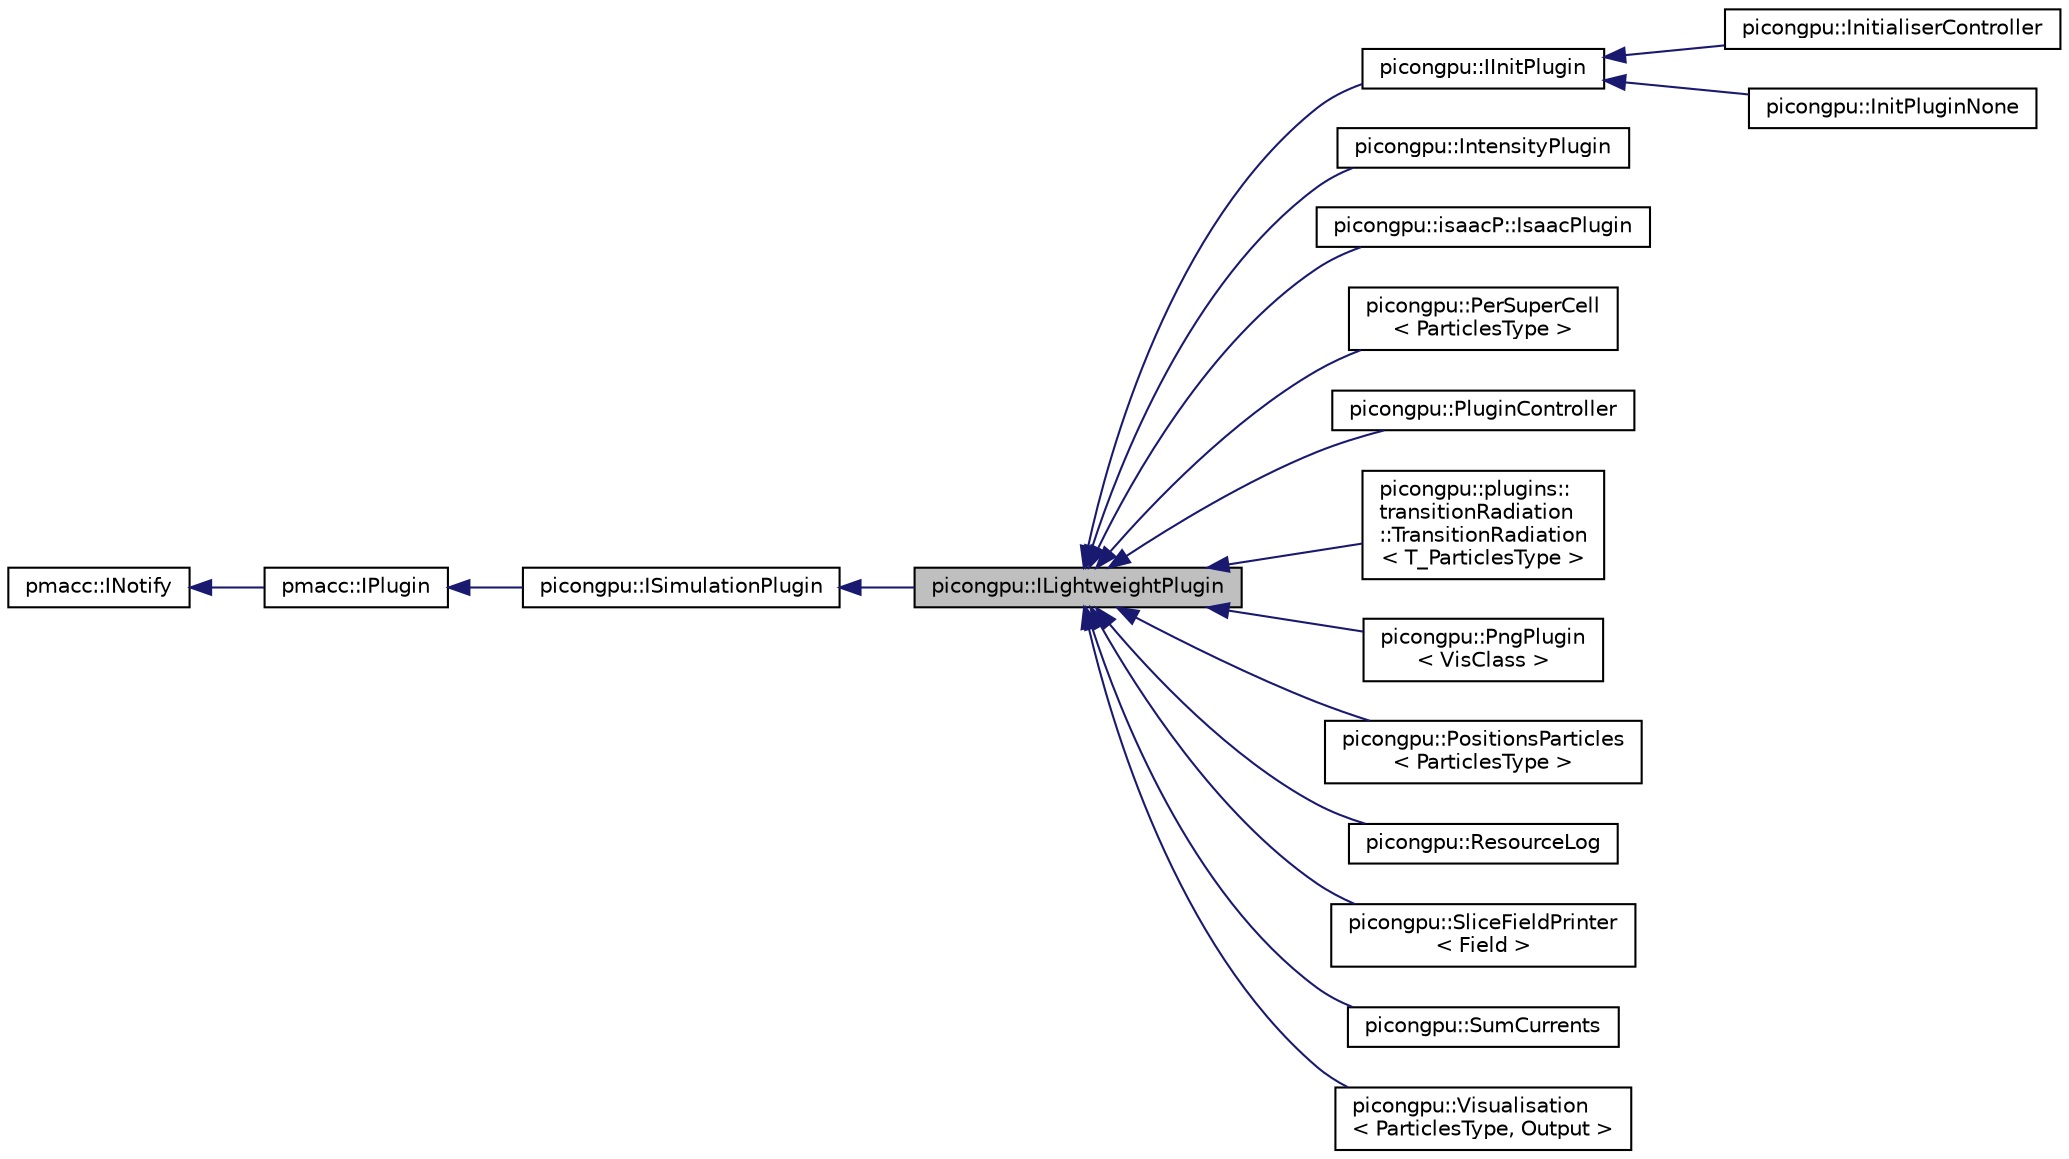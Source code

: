 digraph "picongpu::ILightweightPlugin"
{
 // LATEX_PDF_SIZE
  edge [fontname="Helvetica",fontsize="10",labelfontname="Helvetica",labelfontsize="10"];
  node [fontname="Helvetica",fontsize="10",shape=record];
  rankdir="LR";
  Node1 [label="picongpu::ILightweightPlugin",height=0.2,width=0.4,color="black", fillcolor="grey75", style="filled", fontcolor="black",tooltip="Interface for a lightweight simulation plugin without checkpoint/restart capabilities."];
  Node2 -> Node1 [dir="back",color="midnightblue",fontsize="10",style="solid",fontname="Helvetica"];
  Node2 [label="picongpu::ISimulationPlugin",height=0.2,width=0.4,color="black", fillcolor="white", style="filled",URL="$classpicongpu_1_1_i_simulation_plugin.html",tooltip="Interface for a simulation plugin in PIConGPU which has a MappingDesc."];
  Node3 -> Node2 [dir="back",color="midnightblue",fontsize="10",style="solid",fontname="Helvetica"];
  Node3 [label="pmacc::IPlugin",height=0.2,width=0.4,color="black", fillcolor="white", style="filled",URL="$classpmacc_1_1_i_plugin.html",tooltip=" "];
  Node4 -> Node3 [dir="back",color="midnightblue",fontsize="10",style="solid",fontname="Helvetica"];
  Node4 [label="pmacc::INotify",height=0.2,width=0.4,color="black", fillcolor="white", style="filled",URL="$classpmacc_1_1_i_notify.html",tooltip=" "];
  Node1 -> Node5 [dir="back",color="midnightblue",fontsize="10",style="solid",fontname="Helvetica"];
  Node5 [label="picongpu::IInitPlugin",height=0.2,width=0.4,color="black", fillcolor="white", style="filled",URL="$classpicongpu_1_1_i_init_plugin.html",tooltip=" "];
  Node5 -> Node6 [dir="back",color="midnightblue",fontsize="10",style="solid",fontname="Helvetica"];
  Node6 [label="picongpu::InitialiserController",height=0.2,width=0.4,color="black", fillcolor="white", style="filled",URL="$classpicongpu_1_1_initialiser_controller.html",tooltip=" "];
  Node5 -> Node7 [dir="back",color="midnightblue",fontsize="10",style="solid",fontname="Helvetica"];
  Node7 [label="picongpu::InitPluginNone",height=0.2,width=0.4,color="black", fillcolor="white", style="filled",URL="$classpicongpu_1_1_init_plugin_none.html",tooltip=" "];
  Node1 -> Node8 [dir="back",color="midnightblue",fontsize="10",style="solid",fontname="Helvetica"];
  Node8 [label="picongpu::IntensityPlugin",height=0.2,width=0.4,color="black", fillcolor="white", style="filled",URL="$classpicongpu_1_1_intensity_plugin.html",tooltip=" "];
  Node1 -> Node9 [dir="back",color="midnightblue",fontsize="10",style="solid",fontname="Helvetica"];
  Node9 [label="picongpu::isaacP::IsaacPlugin",height=0.2,width=0.4,color="black", fillcolor="white", style="filled",URL="$classpicongpu_1_1isaac_p_1_1_isaac_plugin.html",tooltip=" "];
  Node1 -> Node10 [dir="back",color="midnightblue",fontsize="10",style="solid",fontname="Helvetica"];
  Node10 [label="picongpu::PerSuperCell\l\< ParticlesType \>",height=0.2,width=0.4,color="black", fillcolor="white", style="filled",URL="$classpicongpu_1_1_per_super_cell.html",tooltip="Count makro particle of a species and write down the result to a global HDF5 file."];
  Node1 -> Node11 [dir="back",color="midnightblue",fontsize="10",style="solid",fontname="Helvetica"];
  Node11 [label="picongpu::PluginController",height=0.2,width=0.4,color="black", fillcolor="white", style="filled",URL="$classpicongpu_1_1_plugin_controller.html",tooltip="Plugin management controller for user-level plugins."];
  Node1 -> Node12 [dir="back",color="midnightblue",fontsize="10",style="solid",fontname="Helvetica"];
  Node12 [label="picongpu::plugins::\ltransitionRadiation\l::TransitionRadiation\l\< T_ParticlesType \>",height=0.2,width=0.4,color="black", fillcolor="white", style="filled",URL="$classpicongpu_1_1plugins_1_1transition_radiation_1_1_transition_radiation.html",tooltip="Implementation of transition radiation for in situ calculation in PIConGPU."];
  Node1 -> Node13 [dir="back",color="midnightblue",fontsize="10",style="solid",fontname="Helvetica"];
  Node13 [label="picongpu::PngPlugin\l\< VisClass \>",height=0.2,width=0.4,color="black", fillcolor="white", style="filled",URL="$classpicongpu_1_1_png_plugin.html",tooltip=" "];
  Node1 -> Node14 [dir="back",color="midnightblue",fontsize="10",style="solid",fontname="Helvetica"];
  Node14 [label="picongpu::PositionsParticles\l\< ParticlesType \>",height=0.2,width=0.4,color="black", fillcolor="white", style="filled",URL="$classpicongpu_1_1_positions_particles.html",tooltip=" "];
  Node1 -> Node15 [dir="back",color="midnightblue",fontsize="10",style="solid",fontname="Helvetica"];
  Node15 [label="picongpu::ResourceLog",height=0.2,width=0.4,color="black", fillcolor="white", style="filled",URL="$classpicongpu_1_1_resource_log.html",tooltip=" "];
  Node1 -> Node16 [dir="back",color="midnightblue",fontsize="10",style="solid",fontname="Helvetica"];
  Node16 [label="picongpu::SliceFieldPrinter\l\< Field \>",height=0.2,width=0.4,color="black", fillcolor="white", style="filled",URL="$classpicongpu_1_1_slice_field_printer.html",tooltip=" "];
  Node1 -> Node17 [dir="back",color="midnightblue",fontsize="10",style="solid",fontname="Helvetica"];
  Node17 [label="picongpu::SumCurrents",height=0.2,width=0.4,color="black", fillcolor="white", style="filled",URL="$classpicongpu_1_1_sum_currents.html",tooltip=" "];
  Node1 -> Node18 [dir="back",color="midnightblue",fontsize="10",style="solid",fontname="Helvetica"];
  Node18 [label="picongpu::Visualisation\l\< ParticlesType, Output \>",height=0.2,width=0.4,color="black", fillcolor="white", style="filled",URL="$classpicongpu_1_1_visualisation.html",tooltip="Visualizes simulation data by writing png files."];
}
